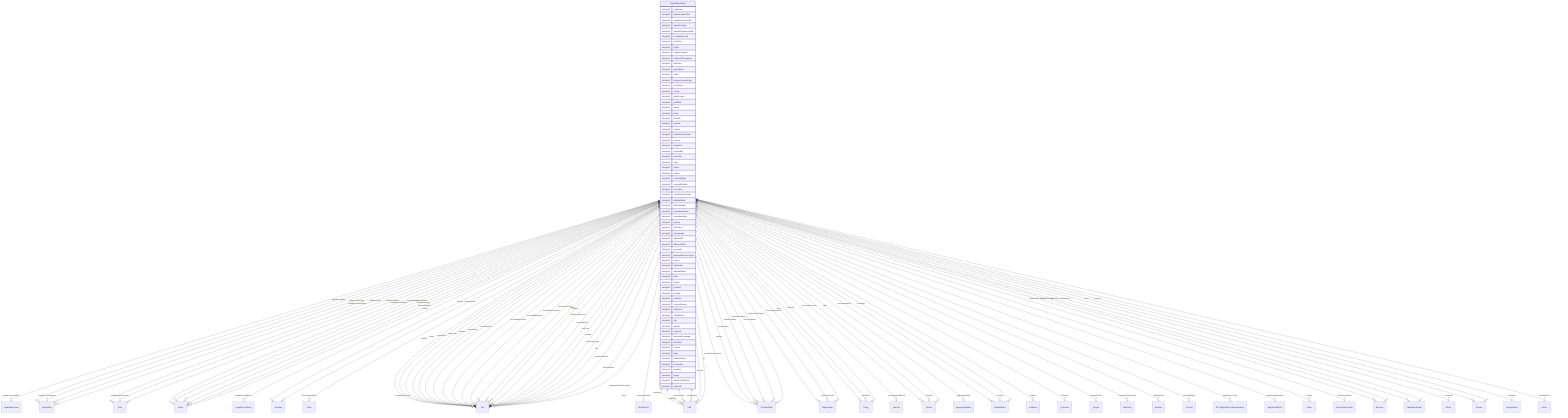 erDiagram
LegislationObject {
    stringList jurisdiction  
    stringList legislationIdentifier  
    stringList legislationPassedBy  
    stringList legislationType  
    stringList legislationResponsible  
    stringList encodingFormat  
    stringList endTime  
    stringList height  
    stringList ineligibleRegion  
    stringList requiresSubscription  
    stringList startTime  
    stringList uploadDate  
    stringList width  
    stringList acquireLicensePage  
    stringList contributor  
    stringList creator  
    stringList dateCreated  
    stringList editEIDR  
    stringList funder  
    stringList genre  
    stringList isPartOf  
    stringList material  
    stringList position  
    stringList publishingPrinciples  
    stringList sponsor  
    stringList usageInfo  
    stringList archivedAt  
    stringList assesses  
    stringList audio  
    stringList author  
    stringList citation  
    stringList contentRating  
    stringList copyrightHolder  
    stringList correction  
    stringList creativeWorkStatus  
    stringList dateModified  
    stringList datePublished  
    stringList educationalLevel  
    stringList educationalUse  
    stringList expires  
    stringList fileFormat  
    stringList inLanguage  
    stringList isBasedOn  
    stringList isBasedOnUrl  
    stringList keywords  
    stringList learningResourceType  
    stringList license  
    stringList maintainer  
    stringList materialExtent  
    stringList offers  
    stringList pattern  
    stringList producer  
    stringList provider  
    stringList publisher  
    stringList schemaVersion  
    stringList sdLicense  
    stringList sdPublisher  
    stringList size  
    stringList teaches  
    stringList temporal  
    stringList temporalCoverage  
    stringList translator  
    stringList version  
    stringList video  
    stringList additionalType  
    stringList description  
    stringList identifier  
    stringList image  
    stringList mainEntityOfPage  
    stringList subjectOf  
}

LegislationObject ||--}o LegalValueLevel : "legislationLegalValue"
LegislationObject ||--}o Legislation : "legislationApplies"
LegislationObject ||--}o Date : "legislationDate"
LegislationObject ||--}o Place : "legislationJurisdiction"
LegislationObject ||--}o Legislation : "legislationTransposes"
LegislationObject ||--}o Legislation : "legislationChanges"
LegislationObject ||--}o Legislation : "legislationConsolidates"
LegislationObject ||--}o Date : "legislationDateVersion"
LegislationObject ||--}o LegalForceStatus : "legislationLegalForce"
LegislationObject ||--}o Duration : "duration"
LegislationObject ||--}o Claim : "interpretedAsClaim"
LegislationObject ||--}o Text : "sha256"
LegislationObject ||--}o NewsArticle : "associatedArticle"
LegislationObject ||--}o Text : "bitrate"
LegislationObject ||--}o Text : "contentSize"
LegislationObject ||--}o URL : "contentUrl"
LegislationObject ||--}o URL : "embedUrl"
LegislationObject ||--}o CreativeWork : "encodesCreativeWork"
LegislationObject ||--}o Text : "playerType"
LegislationObject ||--}o Organization : "productionCompany"
LegislationObject ||--}o Place : "regionsAllowed"
LegislationObject ||--}o Thing : "about"
LegislationObject ||--}o Place : "contentLocation"
LegislationObject ||--}o CreativeWork : "hasPart"
LegislationObject ||--}o Thing : "mainEntity"
LegislationObject ||--}o Place : "spatialCoverage"
LegislationObject ||--}o CreativeWork : "workExample"
LegislationObject ||--}o Text : "abstract"
LegislationObject ||--}o Text : "accessMode"
LegislationObject ||--}o ItemList : "accessModeSufficient"
LegislationObject ||--}o Text : "accessibilityAPI"
LegislationObject ||--}o Text : "accessibilityControl"
LegislationObject ||--}o Text : "accessibilityFeature"
LegislationObject ||--}o Text : "accessibilityHazard"
LegislationObject ||--}o Text : "accessibilitySummary"
LegislationObject ||--}o Person : "accountablePerson"
LegislationObject ||--}o AggregateRating : "aggregateRating"
LegislationObject ||--}o Text : "alternativeHeadline"
LegislationObject ||--}o MediaObject : "associatedMedia"
LegislationObject ||--}o Audience : "audience"
LegislationObject ||--}o Text : "award"
LegislationObject ||--}o Text : "awards"
LegislationObject ||--}o Person : "character"
LegislationObject ||--}o Comment : "comment"
LegislationObject ||--}o Integer : "commentCount"
LegislationObject ||--}o Text : "conditionsOfAccess"
LegislationObject ||--}o DateTime : "contentReferenceTime"
LegislationObject ||--}o Text : "copyrightNotice"
LegislationObject ||--}o Number : "copyrightYear"
LegislationObject ||--}o Country : "countryOfOrigin"
LegislationObject ||--}o Text : "creditText"
LegislationObject ||--}o IPTCDigitalSourceEnumeration : "digitalSourceType"
LegislationObject ||--}o URL : "discussionUrl"
LegislationObject ||--}o Person : "editor"
LegislationObject ||--}o AlignmentObject : "educationalAlignment"
LegislationObject ||--}o MediaObject : "encoding"
LegislationObject ||--}o MediaObject : "encodings"
LegislationObject ||--}o CreativeWork : "exampleOfWork"
LegislationObject ||--}o Grant : "funding"
LegislationObject ||--}o Text : "headline"
LegislationObject ||--}o InteractionCounter : "interactionStatistic"
LegislationObject ||--}o Text : "interactivityType"
LegislationObject ||--}o Boolean : "isAccessibleForFree"
LegislationObject ||--}o Boolean : "isFamilyFriendly"
LegislationObject ||--}o Place : "locationCreated"
LegislationObject ||--}o Thing : "mentions"
LegislationObject ||--}o PublicationEvent : "publication"
LegislationObject ||--}o Organization : "publisherImprint"
LegislationObject ||--}o Event : "recordedAt"
LegislationObject ||--}o PublicationEvent : "releasedEvent"
LegislationObject ||--}o Review : "review"
LegislationObject ||--}o Review : "reviews"
LegislationObject ||--}o Date : "sdDatePublished"
LegislationObject ||--}o Organization : "sourceOrganization"
LegislationObject ||--}o Place : "spatial"
LegislationObject ||--}o Text : "text"
LegislationObject ||--}o ImageObject : "thumbnail"
LegislationObject ||--}o URL : "thumbnailUrl"
LegislationObject ||--}o Duration : "timeRequired"
LegislationObject ||--}o CreativeWork : "translationOfWork"
LegislationObject ||--}o Text : "typicalAgeRange"
LegislationObject ||--}o CreativeWork : "workTranslation"
LegislationObject ||--}o Text : "alternateName"
LegislationObject ||--}o Text : "disambiguatingDescription"
LegislationObject ||--}o Text : "name"
LegislationObject ||--}o URL : "sameAs"
LegislationObject ||--}o Action : "potentialAction"
LegislationObject ||--}o URL : "url"